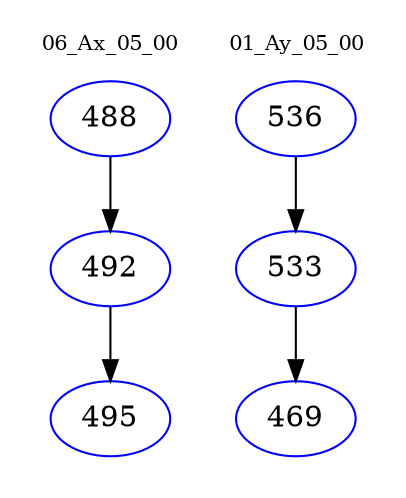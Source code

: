 digraph{
subgraph cluster_0 {
color = white
label = "06_Ax_05_00";
fontsize=10;
T0_488 [label="488", color="blue"]
T0_488 -> T0_492 [color="black"]
T0_492 [label="492", color="blue"]
T0_492 -> T0_495 [color="black"]
T0_495 [label="495", color="blue"]
}
subgraph cluster_1 {
color = white
label = "01_Ay_05_00";
fontsize=10;
T1_536 [label="536", color="blue"]
T1_536 -> T1_533 [color="black"]
T1_533 [label="533", color="blue"]
T1_533 -> T1_469 [color="black"]
T1_469 [label="469", color="blue"]
}
}
